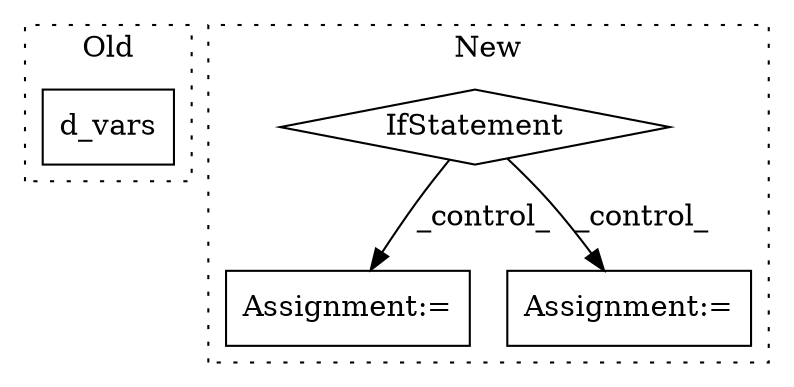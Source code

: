 digraph G {
subgraph cluster0 {
1 [label="d_vars" a="32" s="7465" l="8" shape="box"];
label = "Old";
style="dotted";
}
subgraph cluster1 {
2 [label="IfStatement" a="25" s="9225,9250" l="4,2" shape="diamond"];
3 [label="Assignment:=" a="7" s="9616" l="1" shape="box"];
4 [label="Assignment:=" a="7" s="9681" l="1" shape="box"];
label = "New";
style="dotted";
}
2 -> 3 [label="_control_"];
2 -> 4 [label="_control_"];
}